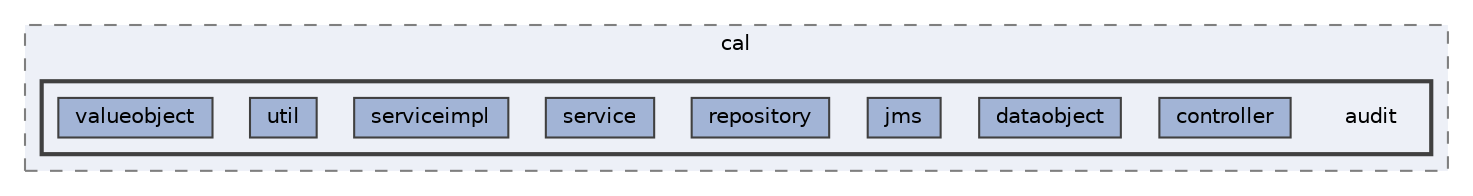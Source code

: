 digraph "repository/core/src/main/java/com/sterlite/cal/audit"
{
 // LATEX_PDF_SIZE
  bgcolor="transparent";
  edge [fontname=Helvetica,fontsize=10,labelfontname=Helvetica,labelfontsize=10];
  node [fontname=Helvetica,fontsize=10,shape=box,height=0.2,width=0.4];
  compound=true
  subgraph clusterdir_1d9dbea283d41b794d6390332252873a {
    graph [ bgcolor="#edf0f7", pencolor="grey50", label="cal", fontname=Helvetica,fontsize=10 style="filled,dashed", URL="dir_1d9dbea283d41b794d6390332252873a.html",tooltip=""]
  subgraph clusterdir_2f8f1bb5a4b14e98aece1305aead7f85 {
    graph [ bgcolor="#edf0f7", pencolor="grey25", label="", fontname=Helvetica,fontsize=10 style="filled,bold", URL="dir_2f8f1bb5a4b14e98aece1305aead7f85.html",tooltip=""]
    dir_2f8f1bb5a4b14e98aece1305aead7f85 [shape=plaintext, label="audit"];
  dir_7dc10a37e45efa2380992385021e34ee [label="controller", fillcolor="#a2b4d6", color="grey25", style="filled", URL="dir_7dc10a37e45efa2380992385021e34ee.html",tooltip=""];
  dir_5475eec5862da64d232bbe418d8e9b48 [label="dataobject", fillcolor="#a2b4d6", color="grey25", style="filled", URL="dir_5475eec5862da64d232bbe418d8e9b48.html",tooltip=""];
  dir_b78b228640277f6382a7e1cedf39be48 [label="jms", fillcolor="#a2b4d6", color="grey25", style="filled", URL="dir_b78b228640277f6382a7e1cedf39be48.html",tooltip=""];
  dir_c49e63b02d8da5c3fed6987096f1843f [label="repository", fillcolor="#a2b4d6", color="grey25", style="filled", URL="dir_c49e63b02d8da5c3fed6987096f1843f.html",tooltip=""];
  dir_5f195c467dbf67e8e6ed92fa11f40093 [label="service", fillcolor="#a2b4d6", color="grey25", style="filled", URL="dir_5f195c467dbf67e8e6ed92fa11f40093.html",tooltip=""];
  dir_6f8366e9bfedd0cb1d1efb793b24767a [label="serviceimpl", fillcolor="#a2b4d6", color="grey25", style="filled", URL="dir_6f8366e9bfedd0cb1d1efb793b24767a.html",tooltip=""];
  dir_59135795402247f49f9a1b112fcca877 [label="util", fillcolor="#a2b4d6", color="grey25", style="filled", URL="dir_59135795402247f49f9a1b112fcca877.html",tooltip=""];
  dir_19c3be58ba67c9045d05a69a5bae54d3 [label="valueobject", fillcolor="#a2b4d6", color="grey25", style="filled", URL="dir_19c3be58ba67c9045d05a69a5bae54d3.html",tooltip=""];
  }
  }
}
